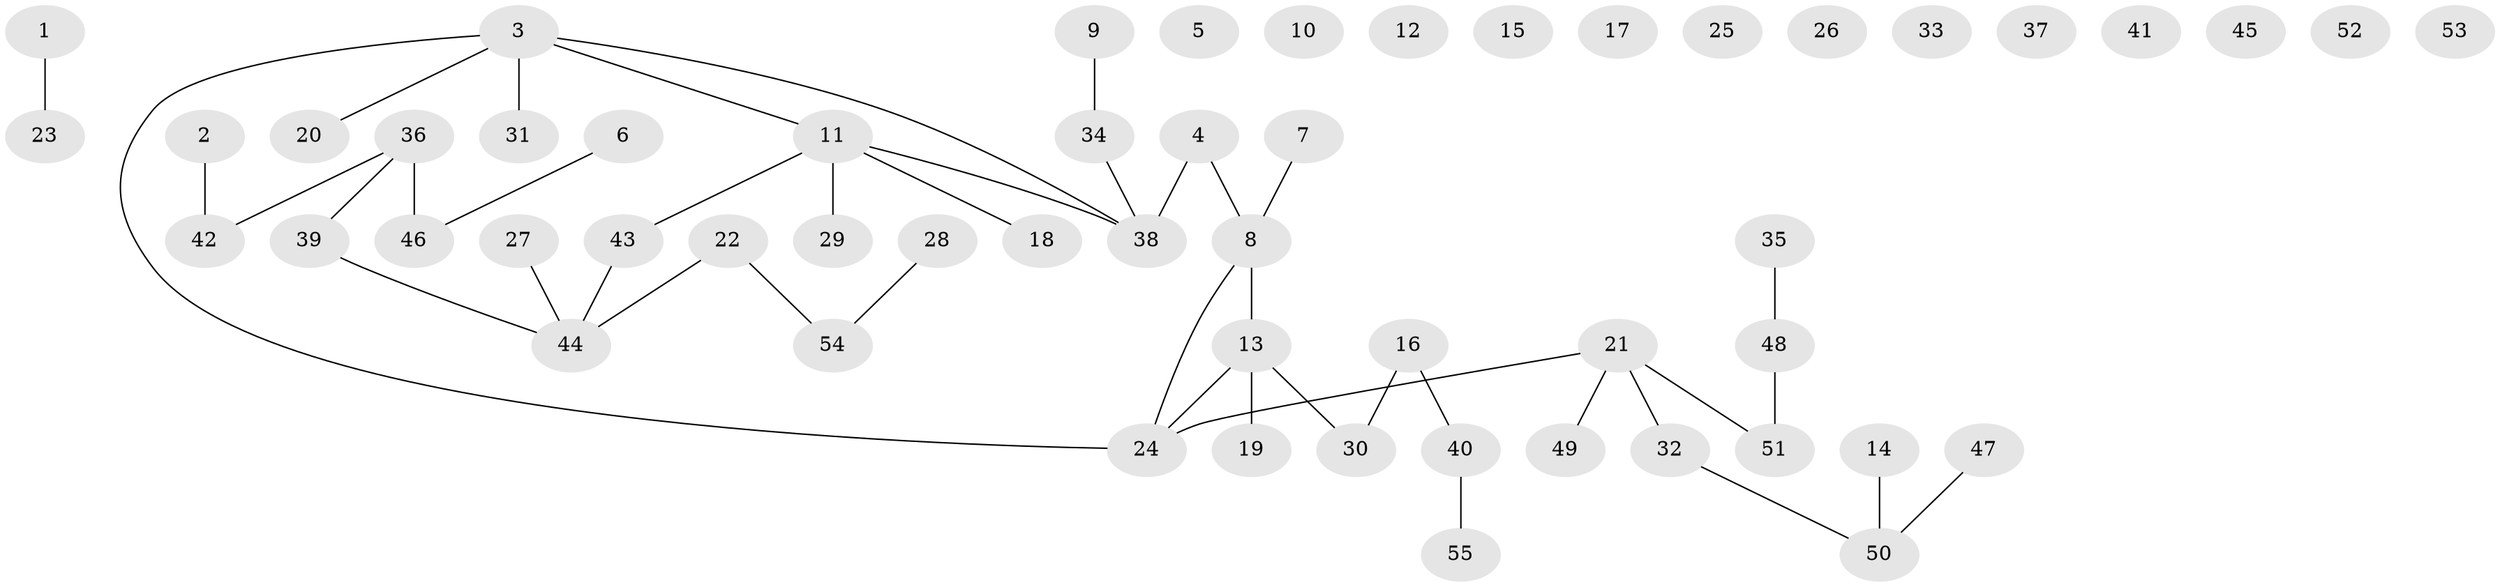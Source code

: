 // coarse degree distribution, {0: 0.358974358974359, 1: 0.3333333333333333, 6: 0.02564102564102564, 2: 0.15384615384615385, 5: 0.02564102564102564, 4: 0.05128205128205128, 3: 0.05128205128205128}
// Generated by graph-tools (version 1.1) at 2025/23/03/03/25 07:23:26]
// undirected, 55 vertices, 43 edges
graph export_dot {
graph [start="1"]
  node [color=gray90,style=filled];
  1;
  2;
  3;
  4;
  5;
  6;
  7;
  8;
  9;
  10;
  11;
  12;
  13;
  14;
  15;
  16;
  17;
  18;
  19;
  20;
  21;
  22;
  23;
  24;
  25;
  26;
  27;
  28;
  29;
  30;
  31;
  32;
  33;
  34;
  35;
  36;
  37;
  38;
  39;
  40;
  41;
  42;
  43;
  44;
  45;
  46;
  47;
  48;
  49;
  50;
  51;
  52;
  53;
  54;
  55;
  1 -- 23;
  2 -- 42;
  3 -- 11;
  3 -- 20;
  3 -- 24;
  3 -- 31;
  3 -- 38;
  4 -- 8;
  4 -- 38;
  6 -- 46;
  7 -- 8;
  8 -- 13;
  8 -- 24;
  9 -- 34;
  11 -- 18;
  11 -- 29;
  11 -- 38;
  11 -- 43;
  13 -- 19;
  13 -- 24;
  13 -- 30;
  14 -- 50;
  16 -- 30;
  16 -- 40;
  21 -- 24;
  21 -- 32;
  21 -- 49;
  21 -- 51;
  22 -- 44;
  22 -- 54;
  27 -- 44;
  28 -- 54;
  32 -- 50;
  34 -- 38;
  35 -- 48;
  36 -- 39;
  36 -- 42;
  36 -- 46;
  39 -- 44;
  40 -- 55;
  43 -- 44;
  47 -- 50;
  48 -- 51;
}
